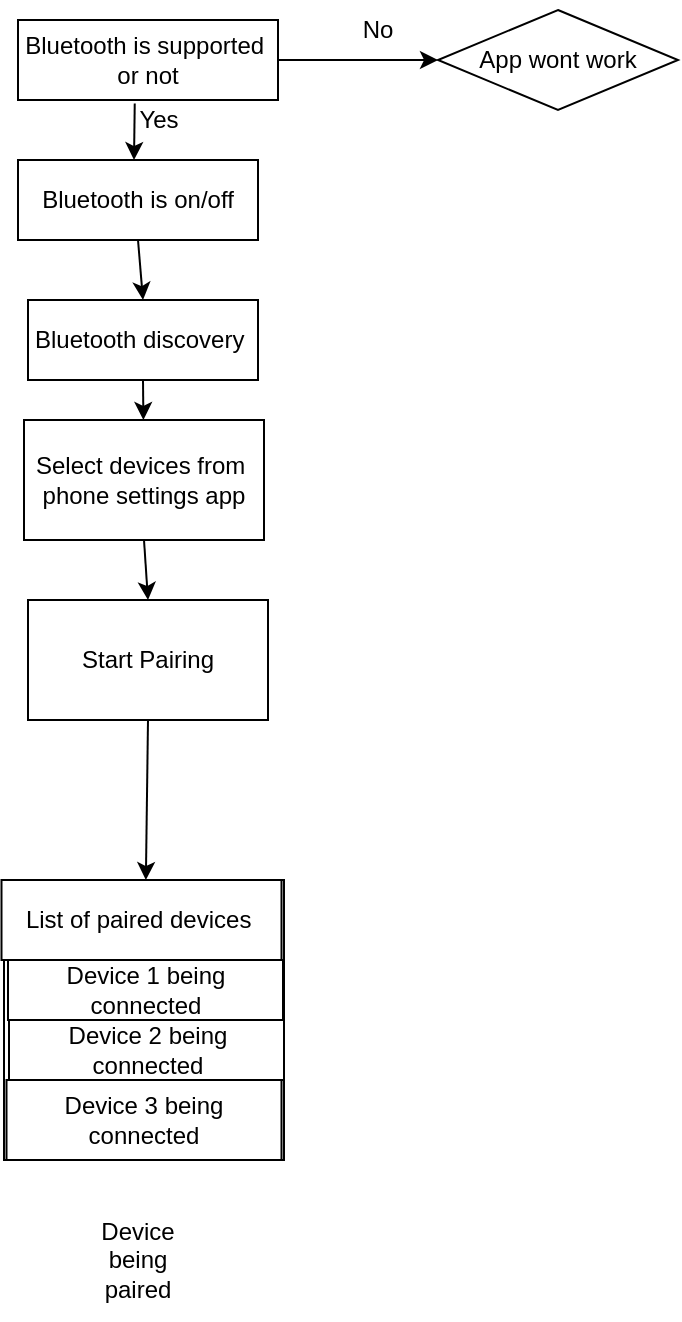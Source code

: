 <mxfile version="20.6.0" type="github">
  <diagram id="OARBjtrLtVOgNuFYZYwk" name="Page-1">
    <mxGraphModel dx="1038" dy="579" grid="1" gridSize="10" guides="1" tooltips="1" connect="1" arrows="1" fold="1" page="1" pageScale="1" pageWidth="850" pageHeight="1100" math="0" shadow="0">
      <root>
        <mxCell id="0" />
        <mxCell id="1" parent="0" />
        <mxCell id="_O7FwZfaPEQ1cjq1ApKF-1" value="Bluetooth is supported&amp;nbsp;&lt;br&gt;or not" style="rounded=0;whiteSpace=wrap;html=1;" vertex="1" parent="1">
          <mxGeometry x="90" y="110" width="130" height="40" as="geometry" />
        </mxCell>
        <mxCell id="_O7FwZfaPEQ1cjq1ApKF-2" value="Bluetooth is on/off" style="rounded=0;whiteSpace=wrap;html=1;" vertex="1" parent="1">
          <mxGeometry x="90" y="180" width="120" height="40" as="geometry" />
        </mxCell>
        <mxCell id="_O7FwZfaPEQ1cjq1ApKF-3" value="Bluetooth discovery&amp;nbsp;" style="rounded=0;whiteSpace=wrap;html=1;" vertex="1" parent="1">
          <mxGeometry x="95" y="250" width="115" height="40" as="geometry" />
        </mxCell>
        <mxCell id="_O7FwZfaPEQ1cjq1ApKF-5" value="" style="endArrow=classic;html=1;rounded=0;exitX=0.449;exitY=1.045;exitDx=0;exitDy=0;exitPerimeter=0;" edge="1" parent="1" source="_O7FwZfaPEQ1cjq1ApKF-1">
          <mxGeometry width="50" height="50" relative="1" as="geometry">
            <mxPoint x="400" y="320" as="sourcePoint" />
            <mxPoint x="148" y="180" as="targetPoint" />
          </mxGeometry>
        </mxCell>
        <mxCell id="_O7FwZfaPEQ1cjq1ApKF-6" value="App wont work" style="rhombus;whiteSpace=wrap;html=1;" vertex="1" parent="1">
          <mxGeometry x="300" y="105" width="120" height="50" as="geometry" />
        </mxCell>
        <mxCell id="_O7FwZfaPEQ1cjq1ApKF-7" value="" style="endArrow=classic;html=1;rounded=0;exitX=1;exitY=0.5;exitDx=0;exitDy=0;" edge="1" parent="1" source="_O7FwZfaPEQ1cjq1ApKF-1" target="_O7FwZfaPEQ1cjq1ApKF-6">
          <mxGeometry width="50" height="50" relative="1" as="geometry">
            <mxPoint x="400" y="320" as="sourcePoint" />
            <mxPoint x="450" y="270" as="targetPoint" />
          </mxGeometry>
        </mxCell>
        <mxCell id="_O7FwZfaPEQ1cjq1ApKF-8" value="No" style="text;html=1;strokeColor=none;fillColor=none;align=center;verticalAlign=middle;whiteSpace=wrap;rounded=0;" vertex="1" parent="1">
          <mxGeometry x="240" y="100" width="60" height="30" as="geometry" />
        </mxCell>
        <mxCell id="_O7FwZfaPEQ1cjq1ApKF-9" value="Yes" style="text;html=1;align=center;verticalAlign=middle;resizable=0;points=[];autosize=1;strokeColor=none;fillColor=none;" vertex="1" parent="1">
          <mxGeometry x="140" y="145" width="40" height="30" as="geometry" />
        </mxCell>
        <mxCell id="_O7FwZfaPEQ1cjq1ApKF-10" value="" style="endArrow=classic;html=1;rounded=0;exitX=0.5;exitY=1;exitDx=0;exitDy=0;entryX=0.5;entryY=0;entryDx=0;entryDy=0;" edge="1" parent="1" source="_O7FwZfaPEQ1cjq1ApKF-2" target="_O7FwZfaPEQ1cjq1ApKF-3">
          <mxGeometry width="50" height="50" relative="1" as="geometry">
            <mxPoint x="400" y="300" as="sourcePoint" />
            <mxPoint x="450" y="250" as="targetPoint" />
          </mxGeometry>
        </mxCell>
        <mxCell id="_O7FwZfaPEQ1cjq1ApKF-11" value="" style="endArrow=classic;html=1;rounded=0;exitX=0.5;exitY=1;exitDx=0;exitDy=0;" edge="1" parent="1" source="_O7FwZfaPEQ1cjq1ApKF-3" target="_O7FwZfaPEQ1cjq1ApKF-12">
          <mxGeometry width="50" height="50" relative="1" as="geometry">
            <mxPoint x="400" y="300" as="sourcePoint" />
            <mxPoint x="153" y="340" as="targetPoint" />
          </mxGeometry>
        </mxCell>
        <mxCell id="_O7FwZfaPEQ1cjq1ApKF-12" value="Select devices from&amp;nbsp;&lt;br&gt;phone settings app" style="rounded=0;whiteSpace=wrap;html=1;" vertex="1" parent="1">
          <mxGeometry x="93" y="310" width="120" height="60" as="geometry" />
        </mxCell>
        <mxCell id="_O7FwZfaPEQ1cjq1ApKF-13" value="Start Pairing" style="rounded=0;whiteSpace=wrap;html=1;" vertex="1" parent="1">
          <mxGeometry x="95" y="400" width="120" height="60" as="geometry" />
        </mxCell>
        <mxCell id="_O7FwZfaPEQ1cjq1ApKF-14" value="" style="endArrow=classic;html=1;rounded=0;exitX=0.5;exitY=1;exitDx=0;exitDy=0;entryX=0.5;entryY=0;entryDx=0;entryDy=0;" edge="1" parent="1" source="_O7FwZfaPEQ1cjq1ApKF-12" target="_O7FwZfaPEQ1cjq1ApKF-13">
          <mxGeometry width="50" height="50" relative="1" as="geometry">
            <mxPoint x="400" y="300" as="sourcePoint" />
            <mxPoint x="450" y="250" as="targetPoint" />
          </mxGeometry>
        </mxCell>
        <mxCell id="_O7FwZfaPEQ1cjq1ApKF-15" value="" style="endArrow=classic;html=1;rounded=0;exitX=0.5;exitY=1;exitDx=0;exitDy=0;" edge="1" parent="1" source="_O7FwZfaPEQ1cjq1ApKF-13" target="_O7FwZfaPEQ1cjq1ApKF-16">
          <mxGeometry width="50" height="50" relative="1" as="geometry">
            <mxPoint x="400" y="540" as="sourcePoint" />
            <mxPoint x="155" y="490" as="targetPoint" />
          </mxGeometry>
        </mxCell>
        <mxCell id="_O7FwZfaPEQ1cjq1ApKF-16" value="" style="whiteSpace=wrap;html=1;aspect=fixed;" vertex="1" parent="1">
          <mxGeometry x="83" y="540" width="140" height="140" as="geometry" />
        </mxCell>
        <mxCell id="_O7FwZfaPEQ1cjq1ApKF-17" value="List of paired devices&amp;nbsp;" style="rounded=0;whiteSpace=wrap;html=1;" vertex="1" parent="1">
          <mxGeometry x="81.75" y="540" width="140" height="40" as="geometry" />
        </mxCell>
        <mxCell id="_O7FwZfaPEQ1cjq1ApKF-18" value="Device 1 being connected" style="rounded=0;whiteSpace=wrap;html=1;" vertex="1" parent="1">
          <mxGeometry x="85" y="580" width="137.5" height="30" as="geometry" />
        </mxCell>
        <mxCell id="_O7FwZfaPEQ1cjq1ApKF-19" value="Device 2 being connected" style="rounded=0;whiteSpace=wrap;html=1;" vertex="1" parent="1">
          <mxGeometry x="85.5" y="610" width="137.5" height="30" as="geometry" />
        </mxCell>
        <mxCell id="_O7FwZfaPEQ1cjq1ApKF-20" value="Device 3 being connected" style="rounded=0;whiteSpace=wrap;html=1;" vertex="1" parent="1">
          <mxGeometry x="84.25" y="640" width="137.5" height="40" as="geometry" />
        </mxCell>
        <mxCell id="_O7FwZfaPEQ1cjq1ApKF-21" value="Device being paired" style="text;html=1;strokeColor=none;fillColor=none;align=center;verticalAlign=middle;whiteSpace=wrap;rounded=0;" vertex="1" parent="1">
          <mxGeometry x="120" y="700" width="60" height="60" as="geometry" />
        </mxCell>
      </root>
    </mxGraphModel>
  </diagram>
</mxfile>
